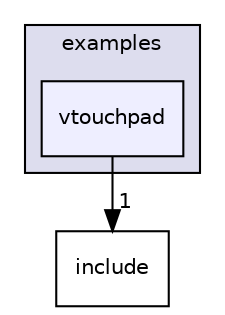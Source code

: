 digraph "lib/wsServer/examples/vtouchpad" {
  compound=true
  node [ fontsize="10", fontname="Helvetica"];
  edge [ labelfontsize="10", labelfontname="Helvetica"];
  subgraph clusterdir_e2a16d0e2e47a011f922e352084769ba {
    graph [ bgcolor="#ddddee", pencolor="black", label="examples" fontname="Helvetica", fontsize="10", URL="dir_e2a16d0e2e47a011f922e352084769ba.html"]
  dir_fd91caa8c8285091cb908c7a9f6e6699 [shape=box, label="vtouchpad", style="filled", fillcolor="#eeeeff", pencolor="black", URL="dir_fd91caa8c8285091cb908c7a9f6e6699.html"];
  }
  dir_fa9307ea9689b9d9a6a5048837f9fbd4 [shape=box label="include" URL="dir_fa9307ea9689b9d9a6a5048837f9fbd4.html"];
  dir_fd91caa8c8285091cb908c7a9f6e6699->dir_fa9307ea9689b9d9a6a5048837f9fbd4 [headlabel="1", labeldistance=1.5 headhref="dir_000007_000010.html"];
}
